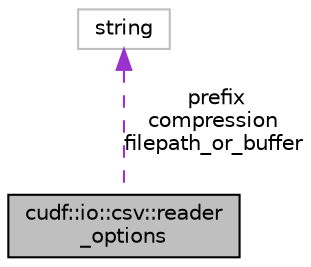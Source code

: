 digraph "cudf::io::csv::reader_options"
{
  edge [fontname="Helvetica",fontsize="10",labelfontname="Helvetica",labelfontsize="10"];
  node [fontname="Helvetica",fontsize="10",shape=record];
  Node1 [label="cudf::io::csv::reader\l_options",height=0.2,width=0.4,color="black", fillcolor="grey75", style="filled", fontcolor="black"];
  Node2 -> Node1 [dir="back",color="darkorchid3",fontsize="10",style="dashed",label=" prefix\ncompression\nfilepath_or_buffer" ,fontname="Helvetica"];
  Node2 [label="string",height=0.2,width=0.4,color="grey75", fillcolor="white", style="filled"];
}
